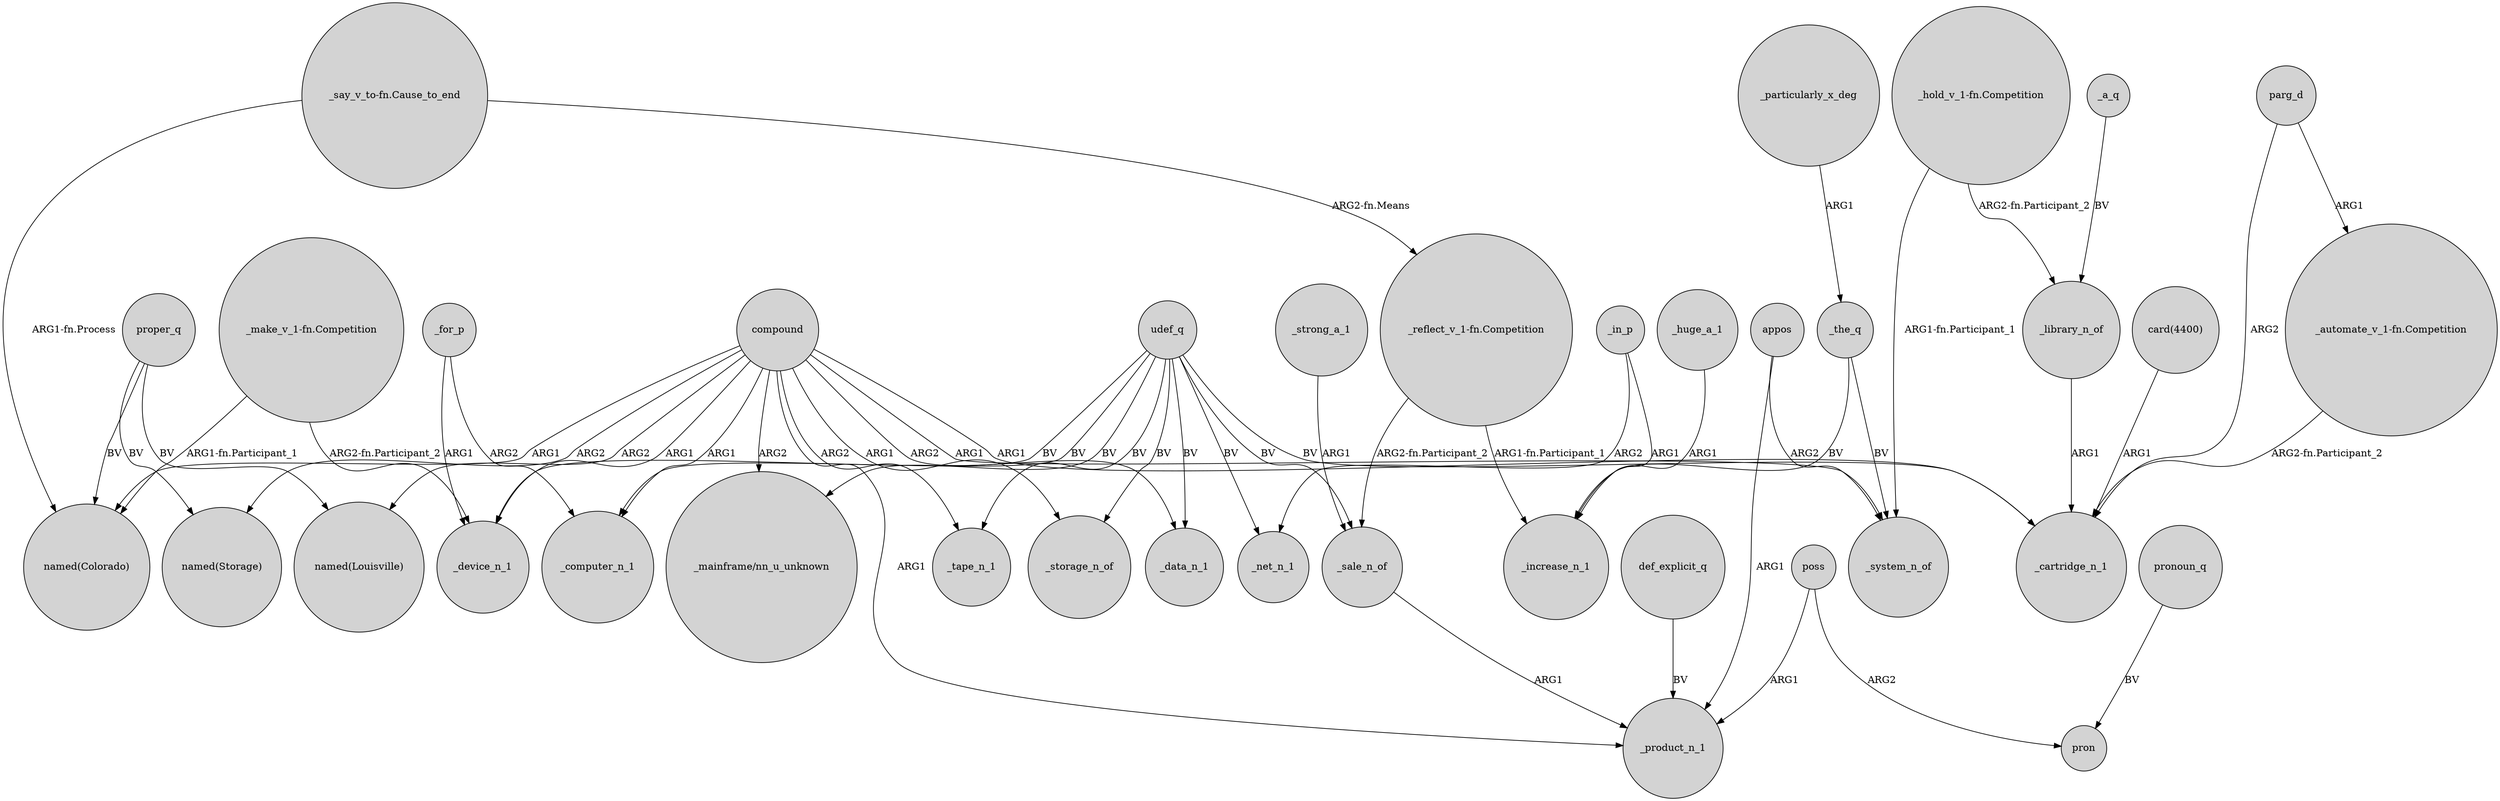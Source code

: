 digraph {
	node [shape=circle style=filled]
	compound -> "named(Storage)" [label=ARG2]
	compound -> _system_n_of [label=ARG1]
	def_explicit_q -> _product_n_1 [label=BV]
	udef_q -> _device_n_1 [label=BV]
	compound -> "named(Louisville)" [label=ARG2]
	_in_p -> _net_n_1 [label=ARG2]
	_sale_n_of -> _product_n_1 [label=ARG1]
	compound -> _computer_n_1 [label=ARG1]
	parg_d -> "_automate_v_1-fn.Competition" [label=ARG1]
	proper_q -> "named(Louisville)" [label=BV]
	compound -> _cartridge_n_1 [label=ARG1]
	"card(4400)" -> _cartridge_n_1 [label=ARG1]
	"_make_v_1-fn.Competition" -> "named(Colorado)" [label="ARG1-fn.Participant_1"]
	udef_q -> _storage_n_of [label=BV]
	udef_q -> _cartridge_n_1 [label=BV]
	_particularly_x_deg -> _the_q [label=ARG1]
	"_say_v_to-fn.Cause_to_end" -> "_reflect_v_1-fn.Competition" [label="ARG2-fn.Means"]
	udef_q -> _sale_n_of [label=BV]
	_the_q -> _system_n_of [label=BV]
	udef_q -> "_mainframe/nn_u_unknown" [label=BV]
	_for_p -> _device_n_1 [label=ARG1]
	"_reflect_v_1-fn.Competition" -> _sale_n_of [label="ARG2-fn.Participant_2"]
	pronoun_q -> pron [label=BV]
	poss -> pron [label=ARG2]
	proper_q -> "named(Storage)" [label=BV]
	appos -> _product_n_1 [label=ARG1]
	_library_n_of -> _cartridge_n_1 [label=ARG1]
	udef_q -> _tape_n_1 [label=BV]
	udef_q -> _net_n_1 [label=BV]
	_for_p -> _computer_n_1 [label=ARG2]
	udef_q -> _computer_n_1 [label=BV]
	compound -> _device_n_1 [label=ARG1]
	"_reflect_v_1-fn.Competition" -> _increase_n_1 [label="ARG1-fn.Participant_1"]
	"_hold_v_1-fn.Competition" -> _library_n_of [label="ARG2-fn.Participant_2"]
	_a_q -> _library_n_of [label=BV]
	compound -> "named(Colorado)" [label=ARG1]
	"_hold_v_1-fn.Competition" -> _system_n_of [label="ARG1-fn.Participant_1"]
	"_make_v_1-fn.Competition" -> _device_n_1 [label="ARG2-fn.Participant_2"]
	compound -> _storage_n_of [label=ARG1]
	_huge_a_1 -> _increase_n_1 [label=ARG1]
	proper_q -> "named(Colorado)" [label=BV]
	compound -> "_mainframe/nn_u_unknown" [label=ARG2]
	compound -> _product_n_1 [label=ARG1]
	poss -> _product_n_1 [label=ARG1]
	parg_d -> _cartridge_n_1 [label=ARG2]
	_strong_a_1 -> _sale_n_of [label=ARG1]
	_the_q -> _increase_n_1 [label=BV]
	_in_p -> _increase_n_1 [label=ARG1]
	"_say_v_to-fn.Cause_to_end" -> "named(Colorado)" [label="ARG1-fn.Process"]
	"_automate_v_1-fn.Competition" -> _cartridge_n_1 [label="ARG2-fn.Participant_2"]
	compound -> _data_n_1 [label=ARG2]
	compound -> _tape_n_1 [label=ARG2]
	udef_q -> _data_n_1 [label=BV]
	appos -> _system_n_of [label=ARG2]
}
